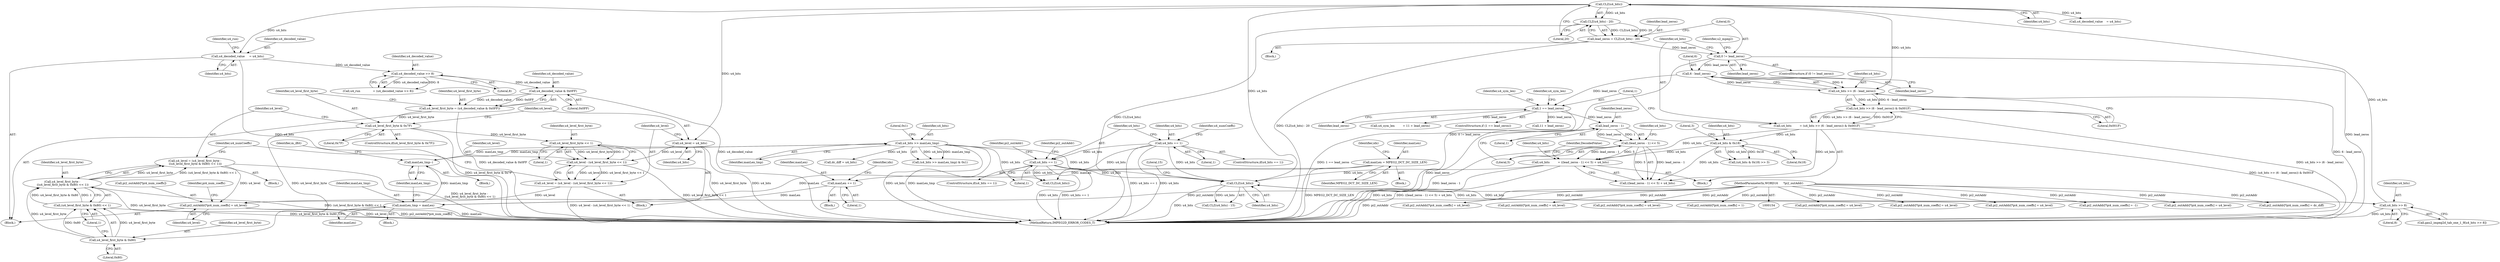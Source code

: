 digraph "0_Android_227c1f829127405e21dab1664393050c652ef71e@array" {
"1000721" [label="(Call,pi2_outAddr[*pi4_num_coeffs] = u4_level)"];
"1000683" [label="(Call,u4_level = (u4_level_first_byte -\n ((u4_level_first_byte & 0x80) << 1)))"];
"1000685" [label="(Call,u4_level_first_byte -\n ((u4_level_first_byte & 0x80) << 1))"];
"1000688" [label="(Call,u4_level_first_byte & 0x80)"];
"1000679" [label="(Call,u4_level_first_byte & 0x7F)"];
"1000673" [label="(Call,u4_level_first_byte = (u4_decoded_value & 0x0FF))"];
"1000675" [label="(Call,u4_decoded_value & 0x0FF)"];
"1000670" [label="(Call,u4_decoded_value >> 8)"];
"1000665" [label="(Call,u4_decoded_value     = u4_bits)"];
"1000507" [label="(Call,CLZ(u4_bits))"];
"1000440" [label="(Call,u4_bits >> 8)"];
"1000426" [label="(Call,CLZ(u4_bits))"];
"1000253" [label="(Call,u4_bits >> maxLen_tmp)"];
"1000246" [label="(Call,maxLen_tmp--)"];
"1000240" [label="(Call,maxLen_tmp = maxLen)"];
"1000218" [label="(Call,maxLen = MPEG2_DCT_DC_SIZE_LEN)"];
"1000229" [label="(Call,maxLen += 1)"];
"1000345" [label="(Call,u4_bits == 1)"];
"1000340" [label="(Call,u4_bits == 1)"];
"1000548" [label="(Call,u4_bits         = ((lead_zeros - 1) << 5) + u4_bits)"];
"1000551" [label="(Call,(lead_zeros - 1) << 5)"];
"1000552" [label="(Call,lead_zeros - 1)"];
"1000525" [label="(Call,1 == lead_zeros)"];
"1000520" [label="(Call,6 - lead_zeros)"];
"1000511" [label="(Call,0 != lead_zeros)"];
"1000504" [label="(Call,lead_zeros = CLZ(u4_bits) - 20)"];
"1000506" [label="(Call,CLZ(u4_bits) - 20)"];
"1000515" [label="(Call,u4_bits         = (u4_bits >> (6 - lead_zeros)) & 0x001F)"];
"1000517" [label="(Call,(u4_bits >> (6 - lead_zeros)) & 0x001F)"];
"1000518" [label="(Call,u4_bits >> (6 - lead_zeros))"];
"1000534" [label="(Call,u4_bits & 0x18)"];
"1000687" [label="(Call,(u4_level_first_byte & 0x80) << 1)"];
"1000697" [label="(Call,u4_level = (u4_level - (u4_level_first_byte << 1)))"];
"1000699" [label="(Call,u4_level - (u4_level_first_byte << 1))"];
"1000694" [label="(Call,u4_level = u4_bits)"];
"1000701" [label="(Call,u4_level_first_byte << 1)"];
"1000156" [label="(MethodParameterIn,WORD16      *pi2_outAddr)"];
"1000351" [label="(Identifier,pi2_outAddr)"];
"1000700" [label="(Identifier,u4_level)"];
"1000686" [label="(Identifier,u4_level_first_byte)"];
"1000693" [label="(Block,)"];
"1000672" [label="(Literal,8)"];
"1000156" [label="(MethodParameterIn,WORD16      *pi2_outAddr)"];
"1000387" [label="(Identifier,u4_numCoeffs)"];
"1000919" [label="(Call,pi2_outAddr[*pi4_num_coeffs] = u4_level)"];
"1000687" [label="(Call,(u4_level_first_byte & 0x80) << 1)"];
"1000689" [label="(Identifier,u4_level_first_byte)"];
"1000726" [label="(Identifier,u4_level)"];
"1000764" [label="(Call,CLZ(u4_bits))"];
"1000518" [label="(Call,u4_bits >> (6 - lead_zeros))"];
"1000550" [label="(Call,((lead_zeros - 1) << 5) + u4_bits)"];
"1000978" [label="(Call,pi2_outAddr[*pi4_num_coeffs] = u4_level)"];
"1000440" [label="(Call,u4_bits >> 8)"];
"1000233" [label="(Identifier,idx)"];
"1000254" [label="(Identifier,u4_bits)"];
"1000551" [label="(Call,(lead_zeros - 1) << 5)"];
"1000537" [label="(Literal,3)"];
"1000218" [label="(Call,maxLen = MPEG2_DCT_DC_SIZE_LEN)"];
"1000242" [label="(Identifier,maxLen)"];
"1000255" [label="(Identifier,maxLen_tmp)"];
"1000507" [label="(Call,CLZ(u4_bits))"];
"1000674" [label="(Identifier,u4_level_first_byte)"];
"1000523" [label="(Literal,0x001F)"];
"1000341" [label="(Identifier,u4_bits)"];
"1000517" [label="(Call,(u4_bits >> (6 - lead_zeros)) & 0x001F)"];
"1000668" [label="(Call,u4_run              = (u4_decoded_value >> 8))"];
"1000545" [label="(Call,11 + lead_zeros)"];
"1000346" [label="(Identifier,u4_bits)"];
"1000527" [label="(Identifier,lead_zeros)"];
"1000722" [label="(Call,pi2_outAddr[*pi4_num_coeffs])"];
"1000556" [label="(Identifier,u4_bits)"];
"1000427" [label="(Identifier,u4_bits)"];
"1000508" [label="(Identifier,u4_bits)"];
"1000234" [label="(Block,)"];
"1000697" [label="(Call,u4_level = (u4_level - (u4_level_first_byte << 1)))"];
"1000678" [label="(ControlStructure,if(u4_level_first_byte & 0x7F))"];
"1000592" [label="(Call,pi2_outAddr[*pi4_num_coeffs] = u4_level)"];
"1000516" [label="(Identifier,u4_bits)"];
"1000536" [label="(Literal,0x18)"];
"1000213" [label="(Block,)"];
"1000684" [label="(Identifier,u4_level)"];
"1000349" [label="(Call,pi2_outAddr[*pi4_num_coeffs] = -1)"];
"1000666" [label="(Identifier,u4_decoded_value)"];
"1000525" [label="(Call,1 == lead_zeros)"];
"1000688" [label="(Call,u4_level_first_byte & 0x80)"];
"1000691" [label="(Literal,1)"];
"1000676" [label="(Identifier,u4_decoded_value)"];
"1000555" [label="(Literal,5)"];
"1000696" [label="(Identifier,u4_bits)"];
"1000241" [label="(Identifier,maxLen_tmp)"];
"1000543" [label="(Call,u4_sym_len         = 11 + lead_zeros)"];
"1000552" [label="(Call,lead_zeros - 1)"];
"1000513" [label="(Identifier,lead_zeros)"];
"1000342" [label="(Literal,1)"];
"1000548" [label="(Call,u4_bits         = ((lead_zeros - 1) << 5) + u4_bits)"];
"1000228" [label="(Block,)"];
"1000544" [label="(Identifier,u4_sym_len)"];
"1000535" [label="(Identifier,u4_bits)"];
"1000610" [label="(Call,u4_decoded_value    = u4_bits)"];
"1000665" [label="(Call,u4_decoded_value     = u4_bits)"];
"1000360" [label="(Identifier,pi2_outAddr)"];
"1000526" [label="(Literal,1)"];
"1000521" [label="(Literal,6)"];
"1000673" [label="(Call,u4_level_first_byte = (u4_decoded_value & 0x0FF))"];
"1000520" [label="(Call,6 - lead_zeros)"];
"1000522" [label="(Identifier,lead_zeros)"];
"1000680" [label="(Identifier,u4_level_first_byte)"];
"1000222" [label="(Identifier,idx)"];
"1000511" [label="(Call,0 != lead_zeros)"];
"1000428" [label="(Literal,15)"];
"1000240" [label="(Call,maxLen_tmp = maxLen)"];
"1000505" [label="(Identifier,lead_zeros)"];
"1000729" [label="(Identifier,pi4_num_coeffs)"];
"1000677" [label="(Literal,0x0FF)"];
"1000515" [label="(Call,u4_bits         = (u4_bits >> (6 - lead_zeros)) & 0x001F)"];
"1000822" [label="(Call,pi2_outAddr[*pi4_num_coeffs] = u4_level)"];
"1000280" [label="(Call,dc_diff = u4_bits)"];
"1000558" [label="(Identifier,DecodedValue)"];
"1000425" [label="(Call,CLZ(u4_bits) - 15)"];
"1000514" [label="(Block,)"];
"1000347" [label="(Literal,1)"];
"1000554" [label="(Literal,1)"];
"1000682" [label="(Block,)"];
"1000252" [label="(Call,(u4_bits >> maxLen_tmp) & 0x1)"];
"1000305" [label="(Call,pi2_outAddr[*pi4_num_coeffs] = dc_diff)"];
"1000685" [label="(Call,u4_level_first_byte -\n ((u4_level_first_byte & 0x80) << 1))"];
"1000339" [label="(ControlStructure,if(u4_bits == 1))"];
"1000482" [label="(Call,pi2_outAddr[*pi4_num_coeffs] = u4_level)"];
"1000504" [label="(Call,lead_zeros = CLZ(u4_bits) - 20)"];
"1000690" [label="(Literal,0x80)"];
"1000219" [label="(Identifier,maxLen)"];
"1000699" [label="(Call,u4_level - (u4_level_first_byte << 1))"];
"1001048" [label="(Call,pi2_outAddr[*pi4_num_coeffs] = u4_level)"];
"1000509" [label="(Literal,20)"];
"1000698" [label="(Identifier,u4_level)"];
"1000669" [label="(Identifier,u4_run)"];
"1000340" [label="(Call,u4_bits == 1)"];
"1000229" [label="(Call,maxLen += 1)"];
"1000231" [label="(Literal,1)"];
"1000667" [label="(Identifier,u4_bits)"];
"1000705" [label="(Identifier,u4_numCoeffs)"];
"1000438" [label="(Call,gau2_impeg2d_tab_one_1_9[u4_bits >> 8])"];
"1000510" [label="(ControlStructure,if (0 != lead_zeros))"];
"1000512" [label="(Literal,0)"];
"1000553" [label="(Identifier,lead_zeros)"];
"1000245" [label="(Block,)"];
"1000533" [label="(Call,(u4_bits & 0x18) >> 3)"];
"1000249" [label="(Identifier,m_iBit)"];
"1000549" [label="(Identifier,u4_bits)"];
"1000524" [label="(ControlStructure,if (1 == lead_zeros))"];
"1000702" [label="(Identifier,u4_level_first_byte)"];
"1000256" [label="(Literal,0x1)"];
"1000703" [label="(Literal,1)"];
"1000246" [label="(Call,maxLen_tmp--)"];
"1000604" [label="(Identifier,u2_mpeg2)"];
"1000530" [label="(Identifier,u4_sym_len)"];
"1000651" [label="(Call,pi2_outAddr[*pi4_num_coeffs] = u4_level)"];
"1000695" [label="(Identifier,u4_level)"];
"1000681" [label="(Literal,0x7F)"];
"1000253" [label="(Call,u4_bits >> maxLen_tmp)"];
"1000519" [label="(Identifier,u4_bits)"];
"1000442" [label="(Literal,8)"];
"1000506" [label="(Call,CLZ(u4_bits) - 20)"];
"1000441" [label="(Identifier,u4_bits)"];
"1000358" [label="(Call,pi2_outAddr[*pi4_num_coeffs] = 1)"];
"1000671" [label="(Identifier,u4_decoded_value)"];
"1001092" [label="(MethodReturn,IMPEG2D_ERROR_CODES_T)"];
"1000721" [label="(Call,pi2_outAddr[*pi4_num_coeffs] = u4_level)"];
"1000534" [label="(Call,u4_bits & 0x18)"];
"1000661" [label="(Block,)"];
"1000503" [label="(Block,)"];
"1000247" [label="(Identifier,maxLen_tmp)"];
"1000694" [label="(Call,u4_level = u4_bits)"];
"1000345" [label="(Call,u4_bits == 1)"];
"1000426" [label="(Call,CLZ(u4_bits))"];
"1000220" [label="(Identifier,MPEG2_DCT_DC_SIZE_LEN)"];
"1000701" [label="(Call,u4_level_first_byte << 1)"];
"1000683" [label="(Call,u4_level = (u4_level_first_byte -\n ((u4_level_first_byte & 0x80) << 1)))"];
"1000230" [label="(Identifier,maxLen)"];
"1000679" [label="(Call,u4_level_first_byte & 0x7F)"];
"1000344" [label="(ControlStructure,if(u4_bits == 1))"];
"1000670" [label="(Call,u4_decoded_value >> 8)"];
"1000675" [label="(Call,u4_decoded_value & 0x0FF)"];
"1000721" -> "1000661"  [label="AST: "];
"1000721" -> "1000726"  [label="CFG: "];
"1000722" -> "1000721"  [label="AST: "];
"1000726" -> "1000721"  [label="AST: "];
"1000729" -> "1000721"  [label="CFG: "];
"1000721" -> "1001092"  [label="DDG: u4_level"];
"1000721" -> "1001092"  [label="DDG: pi2_outAddr[*pi4_num_coeffs]"];
"1000683" -> "1000721"  [label="DDG: u4_level"];
"1000697" -> "1000721"  [label="DDG: u4_level"];
"1000156" -> "1000721"  [label="DDG: pi2_outAddr"];
"1000683" -> "1000682"  [label="AST: "];
"1000683" -> "1000685"  [label="CFG: "];
"1000684" -> "1000683"  [label="AST: "];
"1000685" -> "1000683"  [label="AST: "];
"1000705" -> "1000683"  [label="CFG: "];
"1000683" -> "1001092"  [label="DDG: u4_level_first_byte -\n ((u4_level_first_byte & 0x80) << 1)"];
"1000685" -> "1000683"  [label="DDG: u4_level_first_byte"];
"1000685" -> "1000683"  [label="DDG: (u4_level_first_byte & 0x80) << 1"];
"1000685" -> "1000687"  [label="CFG: "];
"1000686" -> "1000685"  [label="AST: "];
"1000687" -> "1000685"  [label="AST: "];
"1000685" -> "1001092"  [label="DDG: (u4_level_first_byte & 0x80) << 1"];
"1000685" -> "1001092"  [label="DDG: u4_level_first_byte"];
"1000688" -> "1000685"  [label="DDG: u4_level_first_byte"];
"1000687" -> "1000685"  [label="DDG: u4_level_first_byte & 0x80"];
"1000687" -> "1000685"  [label="DDG: 1"];
"1000688" -> "1000687"  [label="AST: "];
"1000688" -> "1000690"  [label="CFG: "];
"1000689" -> "1000688"  [label="AST: "];
"1000690" -> "1000688"  [label="AST: "];
"1000691" -> "1000688"  [label="CFG: "];
"1000688" -> "1000687"  [label="DDG: u4_level_first_byte"];
"1000688" -> "1000687"  [label="DDG: 0x80"];
"1000679" -> "1000688"  [label="DDG: u4_level_first_byte"];
"1000679" -> "1000678"  [label="AST: "];
"1000679" -> "1000681"  [label="CFG: "];
"1000680" -> "1000679"  [label="AST: "];
"1000681" -> "1000679"  [label="AST: "];
"1000684" -> "1000679"  [label="CFG: "];
"1000695" -> "1000679"  [label="CFG: "];
"1000679" -> "1001092"  [label="DDG: u4_level_first_byte & 0x7F"];
"1000673" -> "1000679"  [label="DDG: u4_level_first_byte"];
"1000679" -> "1000701"  [label="DDG: u4_level_first_byte"];
"1000673" -> "1000661"  [label="AST: "];
"1000673" -> "1000675"  [label="CFG: "];
"1000674" -> "1000673"  [label="AST: "];
"1000675" -> "1000673"  [label="AST: "];
"1000680" -> "1000673"  [label="CFG: "];
"1000673" -> "1001092"  [label="DDG: u4_decoded_value & 0x0FF"];
"1000675" -> "1000673"  [label="DDG: u4_decoded_value"];
"1000675" -> "1000673"  [label="DDG: 0x0FF"];
"1000675" -> "1000677"  [label="CFG: "];
"1000676" -> "1000675"  [label="AST: "];
"1000677" -> "1000675"  [label="AST: "];
"1000675" -> "1001092"  [label="DDG: u4_decoded_value"];
"1000670" -> "1000675"  [label="DDG: u4_decoded_value"];
"1000670" -> "1000668"  [label="AST: "];
"1000670" -> "1000672"  [label="CFG: "];
"1000671" -> "1000670"  [label="AST: "];
"1000672" -> "1000670"  [label="AST: "];
"1000668" -> "1000670"  [label="CFG: "];
"1000670" -> "1000668"  [label="DDG: u4_decoded_value"];
"1000670" -> "1000668"  [label="DDG: 8"];
"1000665" -> "1000670"  [label="DDG: u4_decoded_value"];
"1000665" -> "1000661"  [label="AST: "];
"1000665" -> "1000667"  [label="CFG: "];
"1000666" -> "1000665"  [label="AST: "];
"1000667" -> "1000665"  [label="AST: "];
"1000669" -> "1000665"  [label="CFG: "];
"1000665" -> "1001092"  [label="DDG: u4_bits"];
"1000507" -> "1000665"  [label="DDG: u4_bits"];
"1000507" -> "1000506"  [label="AST: "];
"1000507" -> "1000508"  [label="CFG: "];
"1000508" -> "1000507"  [label="AST: "];
"1000509" -> "1000507"  [label="CFG: "];
"1000507" -> "1000426"  [label="DDG: u4_bits"];
"1000507" -> "1000506"  [label="DDG: u4_bits"];
"1000440" -> "1000507"  [label="DDG: u4_bits"];
"1000507" -> "1000518"  [label="DDG: u4_bits"];
"1000507" -> "1000610"  [label="DDG: u4_bits"];
"1000507" -> "1000694"  [label="DDG: u4_bits"];
"1000440" -> "1000438"  [label="AST: "];
"1000440" -> "1000442"  [label="CFG: "];
"1000441" -> "1000440"  [label="AST: "];
"1000442" -> "1000440"  [label="AST: "];
"1000438" -> "1000440"  [label="CFG: "];
"1000440" -> "1001092"  [label="DDG: u4_bits"];
"1000440" -> "1000426"  [label="DDG: u4_bits"];
"1000426" -> "1000440"  [label="DDG: u4_bits"];
"1000426" -> "1000425"  [label="AST: "];
"1000426" -> "1000427"  [label="CFG: "];
"1000427" -> "1000426"  [label="AST: "];
"1000428" -> "1000426"  [label="CFG: "];
"1000426" -> "1001092"  [label="DDG: u4_bits"];
"1000426" -> "1000425"  [label="DDG: u4_bits"];
"1000253" -> "1000426"  [label="DDG: u4_bits"];
"1000345" -> "1000426"  [label="DDG: u4_bits"];
"1000548" -> "1000426"  [label="DDG: u4_bits"];
"1000340" -> "1000426"  [label="DDG: u4_bits"];
"1000253" -> "1000252"  [label="AST: "];
"1000253" -> "1000255"  [label="CFG: "];
"1000254" -> "1000253"  [label="AST: "];
"1000255" -> "1000253"  [label="AST: "];
"1000256" -> "1000253"  [label="CFG: "];
"1000253" -> "1001092"  [label="DDG: maxLen_tmp"];
"1000253" -> "1001092"  [label="DDG: u4_bits"];
"1000253" -> "1000246"  [label="DDG: maxLen_tmp"];
"1000253" -> "1000252"  [label="DDG: u4_bits"];
"1000253" -> "1000252"  [label="DDG: maxLen_tmp"];
"1000246" -> "1000253"  [label="DDG: maxLen_tmp"];
"1000253" -> "1000280"  [label="DDG: u4_bits"];
"1000253" -> "1000764"  [label="DDG: u4_bits"];
"1000246" -> "1000245"  [label="AST: "];
"1000246" -> "1000247"  [label="CFG: "];
"1000247" -> "1000246"  [label="AST: "];
"1000249" -> "1000246"  [label="CFG: "];
"1000240" -> "1000246"  [label="DDG: maxLen_tmp"];
"1000240" -> "1000234"  [label="AST: "];
"1000240" -> "1000242"  [label="CFG: "];
"1000241" -> "1000240"  [label="AST: "];
"1000242" -> "1000240"  [label="AST: "];
"1000247" -> "1000240"  [label="CFG: "];
"1000240" -> "1001092"  [label="DDG: maxLen"];
"1000218" -> "1000240"  [label="DDG: maxLen"];
"1000229" -> "1000240"  [label="DDG: maxLen"];
"1000218" -> "1000213"  [label="AST: "];
"1000218" -> "1000220"  [label="CFG: "];
"1000219" -> "1000218"  [label="AST: "];
"1000220" -> "1000218"  [label="AST: "];
"1000222" -> "1000218"  [label="CFG: "];
"1000218" -> "1001092"  [label="DDG: MPEG2_DCT_DC_SIZE_LEN"];
"1000218" -> "1000229"  [label="DDG: maxLen"];
"1000229" -> "1000228"  [label="AST: "];
"1000229" -> "1000231"  [label="CFG: "];
"1000230" -> "1000229"  [label="AST: "];
"1000231" -> "1000229"  [label="AST: "];
"1000233" -> "1000229"  [label="CFG: "];
"1000345" -> "1000344"  [label="AST: "];
"1000345" -> "1000347"  [label="CFG: "];
"1000346" -> "1000345"  [label="AST: "];
"1000347" -> "1000345"  [label="AST: "];
"1000351" -> "1000345"  [label="CFG: "];
"1000360" -> "1000345"  [label="CFG: "];
"1000345" -> "1001092"  [label="DDG: u4_bits"];
"1000345" -> "1001092"  [label="DDG: u4_bits == 1"];
"1000340" -> "1000345"  [label="DDG: u4_bits"];
"1000345" -> "1000764"  [label="DDG: u4_bits"];
"1000340" -> "1000339"  [label="AST: "];
"1000340" -> "1000342"  [label="CFG: "];
"1000341" -> "1000340"  [label="AST: "];
"1000342" -> "1000340"  [label="AST: "];
"1000346" -> "1000340"  [label="CFG: "];
"1000387" -> "1000340"  [label="CFG: "];
"1000340" -> "1001092"  [label="DDG: u4_bits == 1"];
"1000340" -> "1001092"  [label="DDG: u4_bits"];
"1000340" -> "1000764"  [label="DDG: u4_bits"];
"1000548" -> "1000514"  [label="AST: "];
"1000548" -> "1000550"  [label="CFG: "];
"1000549" -> "1000548"  [label="AST: "];
"1000550" -> "1000548"  [label="AST: "];
"1000558" -> "1000548"  [label="CFG: "];
"1000548" -> "1001092"  [label="DDG: ((lead_zeros - 1) << 5) + u4_bits"];
"1000548" -> "1001092"  [label="DDG: u4_bits"];
"1000551" -> "1000548"  [label="DDG: lead_zeros - 1"];
"1000551" -> "1000548"  [label="DDG: 5"];
"1000515" -> "1000548"  [label="DDG: u4_bits"];
"1000534" -> "1000548"  [label="DDG: u4_bits"];
"1000551" -> "1000550"  [label="AST: "];
"1000551" -> "1000555"  [label="CFG: "];
"1000552" -> "1000551"  [label="AST: "];
"1000555" -> "1000551"  [label="AST: "];
"1000556" -> "1000551"  [label="CFG: "];
"1000551" -> "1001092"  [label="DDG: lead_zeros - 1"];
"1000551" -> "1000550"  [label="DDG: lead_zeros - 1"];
"1000551" -> "1000550"  [label="DDG: 5"];
"1000552" -> "1000551"  [label="DDG: lead_zeros"];
"1000552" -> "1000551"  [label="DDG: 1"];
"1000552" -> "1000554"  [label="CFG: "];
"1000553" -> "1000552"  [label="AST: "];
"1000554" -> "1000552"  [label="AST: "];
"1000555" -> "1000552"  [label="CFG: "];
"1000552" -> "1001092"  [label="DDG: lead_zeros"];
"1000525" -> "1000552"  [label="DDG: lead_zeros"];
"1000525" -> "1000524"  [label="AST: "];
"1000525" -> "1000527"  [label="CFG: "];
"1000526" -> "1000525"  [label="AST: "];
"1000527" -> "1000525"  [label="AST: "];
"1000530" -> "1000525"  [label="CFG: "];
"1000544" -> "1000525"  [label="CFG: "];
"1000525" -> "1001092"  [label="DDG: 1 == lead_zeros"];
"1000520" -> "1000525"  [label="DDG: lead_zeros"];
"1000525" -> "1000543"  [label="DDG: lead_zeros"];
"1000525" -> "1000545"  [label="DDG: lead_zeros"];
"1000520" -> "1000518"  [label="AST: "];
"1000520" -> "1000522"  [label="CFG: "];
"1000521" -> "1000520"  [label="AST: "];
"1000522" -> "1000520"  [label="AST: "];
"1000518" -> "1000520"  [label="CFG: "];
"1000520" -> "1000518"  [label="DDG: 6"];
"1000520" -> "1000518"  [label="DDG: lead_zeros"];
"1000511" -> "1000520"  [label="DDG: lead_zeros"];
"1000511" -> "1000510"  [label="AST: "];
"1000511" -> "1000513"  [label="CFG: "];
"1000512" -> "1000511"  [label="AST: "];
"1000513" -> "1000511"  [label="AST: "];
"1000516" -> "1000511"  [label="CFG: "];
"1000604" -> "1000511"  [label="CFG: "];
"1000511" -> "1001092"  [label="DDG: lead_zeros"];
"1000511" -> "1001092"  [label="DDG: 0 != lead_zeros"];
"1000504" -> "1000511"  [label="DDG: lead_zeros"];
"1000504" -> "1000503"  [label="AST: "];
"1000504" -> "1000506"  [label="CFG: "];
"1000505" -> "1000504"  [label="AST: "];
"1000506" -> "1000504"  [label="AST: "];
"1000512" -> "1000504"  [label="CFG: "];
"1000504" -> "1001092"  [label="DDG: CLZ(u4_bits) - 20"];
"1000506" -> "1000504"  [label="DDG: CLZ(u4_bits)"];
"1000506" -> "1000504"  [label="DDG: 20"];
"1000506" -> "1000509"  [label="CFG: "];
"1000509" -> "1000506"  [label="AST: "];
"1000506" -> "1001092"  [label="DDG: CLZ(u4_bits)"];
"1000515" -> "1000514"  [label="AST: "];
"1000515" -> "1000517"  [label="CFG: "];
"1000516" -> "1000515"  [label="AST: "];
"1000517" -> "1000515"  [label="AST: "];
"1000526" -> "1000515"  [label="CFG: "];
"1000515" -> "1001092"  [label="DDG: (u4_bits >> (6 - lead_zeros)) & 0x001F"];
"1000517" -> "1000515"  [label="DDG: u4_bits >> (6 - lead_zeros)"];
"1000517" -> "1000515"  [label="DDG: 0x001F"];
"1000515" -> "1000534"  [label="DDG: u4_bits"];
"1000515" -> "1000550"  [label="DDG: u4_bits"];
"1000517" -> "1000523"  [label="CFG: "];
"1000518" -> "1000517"  [label="AST: "];
"1000523" -> "1000517"  [label="AST: "];
"1000517" -> "1001092"  [label="DDG: u4_bits >> (6 - lead_zeros)"];
"1000518" -> "1000517"  [label="DDG: u4_bits"];
"1000518" -> "1000517"  [label="DDG: 6 - lead_zeros"];
"1000519" -> "1000518"  [label="AST: "];
"1000523" -> "1000518"  [label="CFG: "];
"1000518" -> "1001092"  [label="DDG: 6 - lead_zeros"];
"1000534" -> "1000533"  [label="AST: "];
"1000534" -> "1000536"  [label="CFG: "];
"1000535" -> "1000534"  [label="AST: "];
"1000536" -> "1000534"  [label="AST: "];
"1000537" -> "1000534"  [label="CFG: "];
"1000534" -> "1000533"  [label="DDG: u4_bits"];
"1000534" -> "1000533"  [label="DDG: 0x18"];
"1000534" -> "1000550"  [label="DDG: u4_bits"];
"1000687" -> "1000691"  [label="CFG: "];
"1000691" -> "1000687"  [label="AST: "];
"1000687" -> "1001092"  [label="DDG: u4_level_first_byte & 0x80"];
"1000697" -> "1000693"  [label="AST: "];
"1000697" -> "1000699"  [label="CFG: "];
"1000698" -> "1000697"  [label="AST: "];
"1000699" -> "1000697"  [label="AST: "];
"1000705" -> "1000697"  [label="CFG: "];
"1000697" -> "1001092"  [label="DDG: u4_level - (u4_level_first_byte << 1)"];
"1000699" -> "1000697"  [label="DDG: u4_level"];
"1000699" -> "1000697"  [label="DDG: u4_level_first_byte << 1"];
"1000699" -> "1000701"  [label="CFG: "];
"1000700" -> "1000699"  [label="AST: "];
"1000701" -> "1000699"  [label="AST: "];
"1000699" -> "1001092"  [label="DDG: u4_level_first_byte << 1"];
"1000694" -> "1000699"  [label="DDG: u4_level"];
"1000701" -> "1000699"  [label="DDG: u4_level_first_byte"];
"1000701" -> "1000699"  [label="DDG: 1"];
"1000694" -> "1000693"  [label="AST: "];
"1000694" -> "1000696"  [label="CFG: "];
"1000695" -> "1000694"  [label="AST: "];
"1000696" -> "1000694"  [label="AST: "];
"1000698" -> "1000694"  [label="CFG: "];
"1000694" -> "1001092"  [label="DDG: u4_bits"];
"1000701" -> "1000703"  [label="CFG: "];
"1000702" -> "1000701"  [label="AST: "];
"1000703" -> "1000701"  [label="AST: "];
"1000701" -> "1001092"  [label="DDG: u4_level_first_byte"];
"1000156" -> "1000154"  [label="AST: "];
"1000156" -> "1001092"  [label="DDG: pi2_outAddr"];
"1000156" -> "1000305"  [label="DDG: pi2_outAddr"];
"1000156" -> "1000349"  [label="DDG: pi2_outAddr"];
"1000156" -> "1000358"  [label="DDG: pi2_outAddr"];
"1000156" -> "1000482"  [label="DDG: pi2_outAddr"];
"1000156" -> "1000592"  [label="DDG: pi2_outAddr"];
"1000156" -> "1000651"  [label="DDG: pi2_outAddr"];
"1000156" -> "1000822"  [label="DDG: pi2_outAddr"];
"1000156" -> "1000919"  [label="DDG: pi2_outAddr"];
"1000156" -> "1000978"  [label="DDG: pi2_outAddr"];
"1000156" -> "1001048"  [label="DDG: pi2_outAddr"];
}
